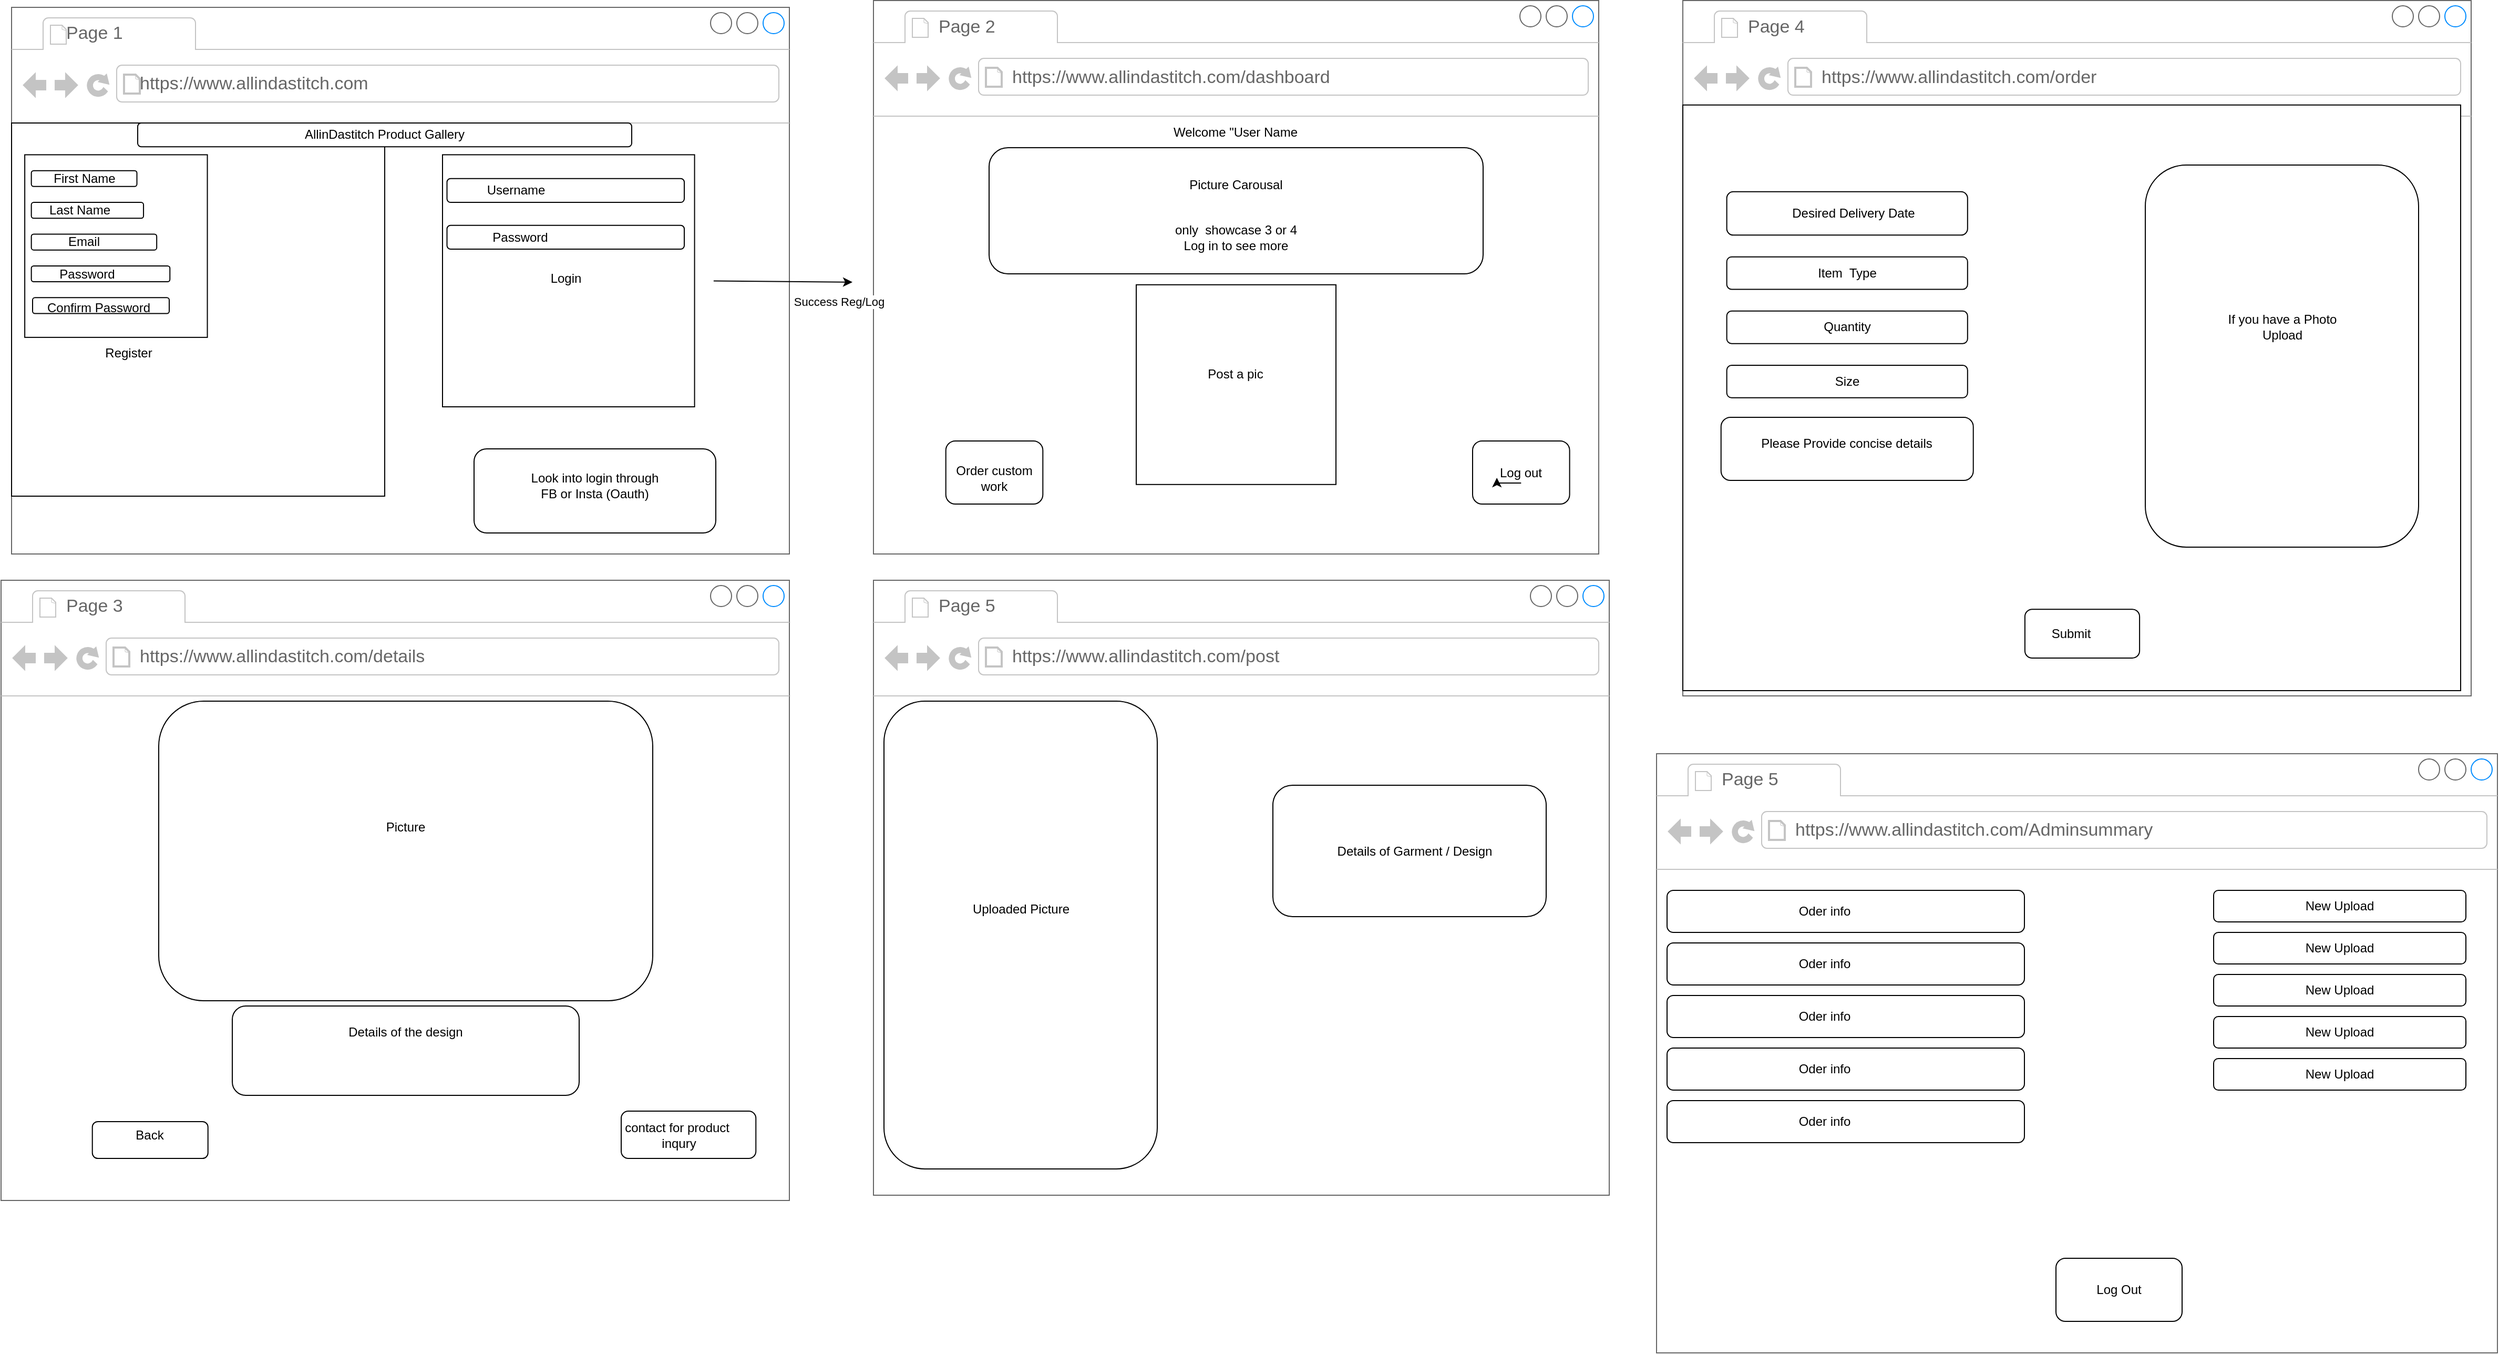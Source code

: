 <mxfile version="24.7.7">
  <diagram name="Page-1" id="hXM7BuD_K3qDe0-niQIk">
    <mxGraphModel dx="3436" dy="2419" grid="1" gridSize="10" guides="1" tooltips="1" connect="1" arrows="1" fold="1" page="1" pageScale="1" pageWidth="850" pageHeight="1100" math="0" shadow="0">
      <root>
        <mxCell id="0" />
        <mxCell id="1" parent="0" />
        <mxCell id="hFshBWq3vaNDDARvT95R-75" value="" style="strokeWidth=1;shadow=0;dashed=0;align=center;html=1;shape=mxgraph.mockup.containers.browserWindow;rSize=0;strokeColor=#666666;strokeColor2=#008cff;strokeColor3=#c4c4c4;mainText=,;recursiveResize=0;movable=1;resizable=1;rotatable=1;deletable=1;editable=1;locked=0;connectable=1;container=0;" vertex="1" parent="1">
          <mxGeometry x="-820" y="-1060" width="740" height="520" as="geometry" />
        </mxCell>
        <mxCell id="hFshBWq3vaNDDARvT95R-76" value="Page 1" style="strokeWidth=1;shadow=0;dashed=0;align=center;html=1;shape=mxgraph.mockup.containers.anchor;fontSize=17;fontColor=#666666;align=left;whiteSpace=wrap;container=0;" vertex="1" parent="1">
          <mxGeometry x="-770" y="-1048" width="110" height="26" as="geometry" />
        </mxCell>
        <mxCell id="hFshBWq3vaNDDARvT95R-77" value="https://www.allindastitch.com" style="strokeWidth=1;shadow=0;dashed=0;align=center;html=1;shape=mxgraph.mockup.containers.anchor;rSize=0;fontSize=17;fontColor=#666666;align=left;container=0;" vertex="1" parent="1">
          <mxGeometry x="-700" y="-1000" width="250" height="26" as="geometry" />
        </mxCell>
        <mxCell id="hFshBWq3vaNDDARvT95R-1" value="" style="whiteSpace=wrap;html=1;aspect=fixed;fontFamily=Times New Roman;container=0;" vertex="1" parent="1">
          <mxGeometry x="-820" y="-950" width="355" height="355" as="geometry" />
        </mxCell>
        <mxCell id="hFshBWq3vaNDDARvT95R-2" value="AllinDastitch Product Gallery" style="rounded=1;whiteSpace=wrap;html=1;container=0;" vertex="1" parent="1">
          <mxGeometry x="-700" y="-950" width="470" height="22.66" as="geometry" />
        </mxCell>
        <mxCell id="hFshBWq3vaNDDARvT95R-8" style="edgeStyle=orthogonalEdgeStyle;rounded=0;orthogonalLoop=1;jettySize=auto;html=1;exitX=0.5;exitY=1;exitDx=0;exitDy=0;" edge="1" parent="1" source="hFshBWq3vaNDDARvT95R-1" target="hFshBWq3vaNDDARvT95R-1">
          <mxGeometry relative="1" as="geometry" />
        </mxCell>
        <mxCell id="hFshBWq3vaNDDARvT95R-11" value="" style="whiteSpace=wrap;html=1;aspect=fixed;container=0;" vertex="1" parent="1">
          <mxGeometry x="-807.447" y="-919.787" width="173.723" height="173.723" as="geometry" />
        </mxCell>
        <mxCell id="hFshBWq3vaNDDARvT95R-12" value="" style="rounded=1;whiteSpace=wrap;html=1;container=0;" vertex="1" parent="1">
          <mxGeometry x="-801.17" y="-904.681" width="100.426" height="15.106" as="geometry" />
        </mxCell>
        <mxCell id="hFshBWq3vaNDDARvT95R-13" value="" style="rounded=1;whiteSpace=wrap;html=1;container=0;" vertex="1" parent="1">
          <mxGeometry x="-801.17" y="-874.468" width="106.702" height="15.106" as="geometry" />
        </mxCell>
        <mxCell id="hFshBWq3vaNDDARvT95R-14" value="" style="rounded=1;whiteSpace=wrap;html=1;container=0;" vertex="1" parent="1">
          <mxGeometry x="-801.17" y="-844.255" width="119.255" height="15.106" as="geometry" />
        </mxCell>
        <mxCell id="hFshBWq3vaNDDARvT95R-15" value="" style="rounded=1;whiteSpace=wrap;html=1;container=0;" vertex="1" parent="1">
          <mxGeometry x="-801.17" y="-814.043" width="131.809" height="15.106" as="geometry" />
        </mxCell>
        <mxCell id="hFshBWq3vaNDDARvT95R-16" value="" style="rounded=1;whiteSpace=wrap;html=1;container=0;" vertex="1" parent="1">
          <mxGeometry x="-800" y="-783.83" width="130" height="15.11" as="geometry" />
        </mxCell>
        <mxCell id="hFshBWq3vaNDDARvT95R-17" value="Register" style="text;strokeColor=none;align=center;fillColor=none;html=1;verticalAlign=middle;whiteSpace=wrap;rounded=0;container=0;" vertex="1" parent="1">
          <mxGeometry x="-798.032" y="-738.511" width="178.883" height="15.106" as="geometry" />
        </mxCell>
        <mxCell id="hFshBWq3vaNDDARvT95R-18" value="" style="whiteSpace=wrap;html=1;aspect=fixed;container=0;" vertex="1" parent="1">
          <mxGeometry x="-410" y="-919.79" width="239.79" height="239.79" as="geometry" />
        </mxCell>
        <mxCell id="hFshBWq3vaNDDARvT95R-19" value="" style="rounded=1;whiteSpace=wrap;html=1;container=0;" vertex="1" parent="1">
          <mxGeometry x="-405.74" y="-897.12" width="225.74" height="22.66" as="geometry" />
        </mxCell>
        <mxCell id="hFshBWq3vaNDDARvT95R-20" value="" style="rounded=1;whiteSpace=wrap;html=1;container=0;" vertex="1" parent="1">
          <mxGeometry x="-405.74" y="-852.66" width="225.74" height="22.66" as="geometry" />
        </mxCell>
        <mxCell id="hFshBWq3vaNDDARvT95R-22" value="Login&lt;div&gt;&lt;br&gt;&lt;/div&gt;" style="text;strokeColor=none;align=center;fillColor=none;html=1;verticalAlign=middle;whiteSpace=wrap;rounded=0;container=0;" vertex="1" parent="1">
          <mxGeometry x="-368.191" y="-806.487" width="150.638" height="22.66" as="geometry" />
        </mxCell>
        <mxCell id="hFshBWq3vaNDDARvT95R-81" value="" style="strokeWidth=1;shadow=0;dashed=0;align=center;html=1;shape=mxgraph.mockup.containers.browserWindow;rSize=0;strokeColor=#666666;strokeColor2=#008cff;strokeColor3=#c4c4c4;mainText=,;recursiveResize=0;" vertex="1" parent="1">
          <mxGeometry y="-1066.49" width="690" height="526.49" as="geometry" />
        </mxCell>
        <mxCell id="hFshBWq3vaNDDARvT95R-82" value="Page 2" style="strokeWidth=1;shadow=0;dashed=0;align=center;html=1;shape=mxgraph.mockup.containers.anchor;fontSize=17;fontColor=#666666;align=left;whiteSpace=wrap;" vertex="1" parent="hFshBWq3vaNDDARvT95R-81">
          <mxGeometry x="60" y="12" width="110" height="26" as="geometry" />
        </mxCell>
        <mxCell id="hFshBWq3vaNDDARvT95R-83" value="https://www.allindastitch.com/dashboard" style="strokeWidth=1;shadow=0;dashed=0;align=center;html=1;shape=mxgraph.mockup.containers.anchor;rSize=0;fontSize=17;fontColor=#666666;align=left;" vertex="1" parent="hFshBWq3vaNDDARvT95R-81">
          <mxGeometry x="130" y="60" width="250" height="26" as="geometry" />
        </mxCell>
        <mxCell id="hFshBWq3vaNDDARvT95R-24" value="Welcome &quot;User Name" style="text;strokeColor=none;align=center;fillColor=none;html=1;verticalAlign=middle;whiteSpace=wrap;rounded=0;container=0;" vertex="1" parent="hFshBWq3vaNDDARvT95R-81">
          <mxGeometry x="210.383" y="110" width="269.231" height="30" as="geometry" />
        </mxCell>
        <mxCell id="hFshBWq3vaNDDARvT95R-27" value="" style="rounded=1;whiteSpace=wrap;html=1;container=0;" vertex="1" parent="hFshBWq3vaNDDARvT95R-81">
          <mxGeometry x="110" y="140" width="470" height="120" as="geometry" />
        </mxCell>
        <mxCell id="hFshBWq3vaNDDARvT95R-28" value="Picture Carousal" style="text;strokeColor=none;align=center;fillColor=none;html=1;verticalAlign=middle;whiteSpace=wrap;rounded=0;container=0;" vertex="1" parent="hFshBWq3vaNDDARvT95R-81">
          <mxGeometry x="273.845" y="160" width="142.308" height="30" as="geometry" />
        </mxCell>
        <mxCell id="hFshBWq3vaNDDARvT95R-29" value="only&amp;nbsp; showcase 3 or 4&lt;div&gt;Log in to see more&lt;/div&gt;" style="text;strokeColor=none;align=center;fillColor=none;html=1;verticalAlign=middle;whiteSpace=wrap;rounded=0;container=0;" vertex="1" parent="hFshBWq3vaNDDARvT95R-81">
          <mxGeometry x="271.924" y="210" width="146.154" height="30" as="geometry" />
        </mxCell>
        <mxCell id="hFshBWq3vaNDDARvT95R-25" value="" style="whiteSpace=wrap;html=1;aspect=fixed;container=0;" vertex="1" parent="hFshBWq3vaNDDARvT95R-81">
          <mxGeometry x="250" y="270.39" width="190" height="190" as="geometry" />
        </mxCell>
        <mxCell id="hFshBWq3vaNDDARvT95R-26" value="Post a pic" style="text;strokeColor=none;align=center;fillColor=none;html=1;verticalAlign=middle;whiteSpace=wrap;rounded=0;container=0;" vertex="1" parent="hFshBWq3vaNDDARvT95R-81">
          <mxGeometry x="287.306" y="340" width="115.385" height="30" as="geometry" />
        </mxCell>
        <mxCell id="hFshBWq3vaNDDARvT95R-52" value="" style="rounded=1;whiteSpace=wrap;html=1;container=0;" vertex="1" parent="hFshBWq3vaNDDARvT95R-81">
          <mxGeometry x="569.995" y="419" width="92.308" height="60" as="geometry" />
        </mxCell>
        <mxCell id="hFshBWq3vaNDDARvT95R-53" value="Log out" style="text;strokeColor=none;align=center;fillColor=none;html=1;verticalAlign=middle;whiteSpace=wrap;rounded=0;container=0;" vertex="1" parent="hFshBWq3vaNDDARvT95R-81">
          <mxGeometry x="593.072" y="439" width="46.154" height="20" as="geometry" />
        </mxCell>
        <mxCell id="hFshBWq3vaNDDARvT95R-50" value="" style="rounded=1;whiteSpace=wrap;html=1;container=0;" vertex="1" parent="hFshBWq3vaNDDARvT95R-81">
          <mxGeometry x="68.843" y="419" width="92.308" height="60" as="geometry" />
        </mxCell>
        <mxCell id="hFshBWq3vaNDDARvT95R-98" style="edgeStyle=orthogonalEdgeStyle;rounded=0;orthogonalLoop=1;jettySize=auto;html=1;exitX=0.5;exitY=1;exitDx=0;exitDy=0;entryX=0;entryY=0.75;entryDx=0;entryDy=0;" edge="1" parent="hFshBWq3vaNDDARvT95R-81" source="hFshBWq3vaNDDARvT95R-53" target="hFshBWq3vaNDDARvT95R-53">
          <mxGeometry relative="1" as="geometry" />
        </mxCell>
        <mxCell id="hFshBWq3vaNDDARvT95R-51" value="Order custom work" style="text;strokeColor=none;align=center;fillColor=none;html=1;verticalAlign=middle;whiteSpace=wrap;rounded=0;container=0;" vertex="1" parent="hFshBWq3vaNDDARvT95R-81">
          <mxGeometry x="68.843" y="439" width="92.308" height="30" as="geometry" />
        </mxCell>
        <mxCell id="hFshBWq3vaNDDARvT95R-30" value="" style="endArrow=classic;html=1;rounded=0;entryX=0.003;entryY=0.556;entryDx=0;entryDy=0;entryPerimeter=0;" edge="1" parent="1">
          <mxGeometry relative="1" as="geometry">
            <mxPoint x="-152.07" y="-799.72" as="sourcePoint" />
            <mxPoint x="-20.0" y="-798.612" as="targetPoint" />
          </mxGeometry>
        </mxCell>
        <mxCell id="hFshBWq3vaNDDARvT95R-32" value="Success Reg/Log" style="edgeLabel;html=1;align=center;verticalAlign=middle;resizable=0;points=[];container=0;" vertex="1" connectable="0" parent="hFshBWq3vaNDDARvT95R-30">
          <mxGeometry y="-2" relative="1" as="geometry">
            <mxPoint x="53" y="17" as="offset" />
          </mxGeometry>
        </mxCell>
        <mxCell id="hFshBWq3vaNDDARvT95R-85" value="First Name" style="text;strokeColor=none;align=center;fillColor=none;html=1;verticalAlign=middle;whiteSpace=wrap;rounded=0;" vertex="1" parent="1">
          <mxGeometry x="-786.44" y="-908.19" width="70.96" height="22.13" as="geometry" />
        </mxCell>
        <mxCell id="hFshBWq3vaNDDARvT95R-86" value="Last Name" style="text;strokeColor=none;align=center;fillColor=none;html=1;verticalAlign=middle;whiteSpace=wrap;rounded=0;" vertex="1" parent="1">
          <mxGeometry x="-795.48" y="-877.87" width="80" height="21.91" as="geometry" />
        </mxCell>
        <mxCell id="hFshBWq3vaNDDARvT95R-87" value="Email" style="text;strokeColor=none;align=center;fillColor=none;html=1;verticalAlign=middle;whiteSpace=wrap;rounded=0;" vertex="1" parent="1">
          <mxGeometry x="-780.96" y="-846.7" width="60" height="20" as="geometry" />
        </mxCell>
        <mxCell id="hFshBWq3vaNDDARvT95R-88" value="Password" style="text;strokeColor=none;align=center;fillColor=none;html=1;verticalAlign=middle;whiteSpace=wrap;rounded=0;" vertex="1" parent="1">
          <mxGeometry x="-777.82" y="-817.23" width="60" height="21.49" as="geometry" />
        </mxCell>
        <mxCell id="hFshBWq3vaNDDARvT95R-89" value="Confirm Password" style="text;strokeColor=none;align=center;fillColor=none;html=1;verticalAlign=middle;whiteSpace=wrap;rounded=0;" vertex="1" parent="1">
          <mxGeometry x="-791.91" y="-783.83" width="110" height="20" as="geometry" />
        </mxCell>
        <mxCell id="hFshBWq3vaNDDARvT95R-90" value="Username" style="text;strokeColor=none;align=center;fillColor=none;html=1;verticalAlign=middle;whiteSpace=wrap;rounded=0;" vertex="1" parent="1">
          <mxGeometry x="-370" y="-895.79" width="60" height="20" as="geometry" />
        </mxCell>
        <mxCell id="hFshBWq3vaNDDARvT95R-91" value="Password" style="text;strokeColor=none;align=center;fillColor=none;html=1;verticalAlign=middle;whiteSpace=wrap;rounded=0;" vertex="1" parent="1">
          <mxGeometry x="-366.27" y="-851.33" width="60" height="20" as="geometry" />
        </mxCell>
        <mxCell id="hFshBWq3vaNDDARvT95R-92" value="" style="strokeWidth=1;shadow=0;dashed=0;align=center;html=1;shape=mxgraph.mockup.containers.browserWindow;rSize=0;strokeColor=#666666;strokeColor2=#008cff;strokeColor3=#c4c4c4;mainText=,;recursiveResize=0;" vertex="1" parent="1">
          <mxGeometry x="-830" y="-515" width="750" height="590" as="geometry" />
        </mxCell>
        <mxCell id="hFshBWq3vaNDDARvT95R-93" value="Page 3" style="strokeWidth=1;shadow=0;dashed=0;align=center;html=1;shape=mxgraph.mockup.containers.anchor;fontSize=17;fontColor=#666666;align=left;whiteSpace=wrap;" vertex="1" parent="hFshBWq3vaNDDARvT95R-92">
          <mxGeometry x="60" y="12" width="110" height="26" as="geometry" />
        </mxCell>
        <mxCell id="hFshBWq3vaNDDARvT95R-94" value="https://www.allindastitch.com/details" style="strokeWidth=1;shadow=0;dashed=0;align=center;html=1;shape=mxgraph.mockup.containers.anchor;rSize=0;fontSize=17;fontColor=#666666;align=left;" vertex="1" parent="hFshBWq3vaNDDARvT95R-92">
          <mxGeometry x="130" y="60" width="250" height="26" as="geometry" />
        </mxCell>
        <mxCell id="hFshBWq3vaNDDARvT95R-35" value="" style="rounded=1;whiteSpace=wrap;html=1;" vertex="1" parent="hFshBWq3vaNDDARvT95R-92">
          <mxGeometry x="150" y="115" width="470" height="285" as="geometry" />
        </mxCell>
        <mxCell id="hFshBWq3vaNDDARvT95R-36" value="Picture" style="text;strokeColor=none;align=center;fillColor=none;html=1;verticalAlign=middle;whiteSpace=wrap;rounded=0;" vertex="1" parent="hFshBWq3vaNDDARvT95R-92">
          <mxGeometry x="305" y="215" width="160" height="40" as="geometry" />
        </mxCell>
        <mxCell id="hFshBWq3vaNDDARvT95R-37" value="" style="rounded=1;whiteSpace=wrap;html=1;" vertex="1" parent="hFshBWq3vaNDDARvT95R-92">
          <mxGeometry x="220" y="405" width="330" height="85" as="geometry" />
        </mxCell>
        <mxCell id="hFshBWq3vaNDDARvT95R-38" value="Details of the design" style="text;strokeColor=none;align=center;fillColor=none;html=1;verticalAlign=middle;whiteSpace=wrap;rounded=0;" vertex="1" parent="hFshBWq3vaNDDARvT95R-92">
          <mxGeometry x="290" y="415" width="190" height="30" as="geometry" />
        </mxCell>
        <mxCell id="hFshBWq3vaNDDARvT95R-43" value="" style="rounded=1;whiteSpace=wrap;html=1;" vertex="1" parent="hFshBWq3vaNDDARvT95R-92">
          <mxGeometry x="86.86" y="515" width="110" height="35" as="geometry" />
        </mxCell>
        <mxCell id="hFshBWq3vaNDDARvT95R-44" value="Back&lt;div&gt;&lt;br&gt;&lt;/div&gt;" style="text;strokeColor=none;align=center;fillColor=none;html=1;verticalAlign=middle;whiteSpace=wrap;rounded=0;" vertex="1" parent="hFshBWq3vaNDDARvT95R-92">
          <mxGeometry x="109.36" y="525" width="65" height="20" as="geometry" />
        </mxCell>
        <mxCell id="hFshBWq3vaNDDARvT95R-96" value="" style="rounded=1;whiteSpace=wrap;html=1;" vertex="1" parent="hFshBWq3vaNDDARvT95R-92">
          <mxGeometry x="590" y="505" width="128.14" height="45" as="geometry" />
        </mxCell>
        <mxCell id="hFshBWq3vaNDDARvT95R-42" value="contact for product&amp;nbsp; inqury" style="text;strokeColor=none;align=center;fillColor=none;html=1;verticalAlign=middle;whiteSpace=wrap;rounded=0;" vertex="1" parent="hFshBWq3vaNDDARvT95R-92">
          <mxGeometry x="590" y="512.5" width="110" height="30" as="geometry" />
        </mxCell>
        <mxCell id="hFshBWq3vaNDDARvT95R-99" value="" style="strokeWidth=1;shadow=0;dashed=0;align=center;html=1;shape=mxgraph.mockup.containers.browserWindow;rSize=0;strokeColor=#666666;strokeColor2=#008cff;strokeColor3=#c4c4c4;mainText=,;recursiveResize=0;" vertex="1" parent="1">
          <mxGeometry y="-515" width="700" height="585" as="geometry" />
        </mxCell>
        <mxCell id="hFshBWq3vaNDDARvT95R-100" value="Page 5" style="strokeWidth=1;shadow=0;dashed=0;align=center;html=1;shape=mxgraph.mockup.containers.anchor;fontSize=17;fontColor=#666666;align=left;whiteSpace=wrap;" vertex="1" parent="hFshBWq3vaNDDARvT95R-99">
          <mxGeometry x="60" y="12" width="110" height="26" as="geometry" />
        </mxCell>
        <mxCell id="hFshBWq3vaNDDARvT95R-101" value="https://www.allindastitch.com/post" style="strokeWidth=1;shadow=0;dashed=0;align=center;html=1;shape=mxgraph.mockup.containers.anchor;rSize=0;fontSize=17;fontColor=#666666;align=left;" vertex="1" parent="hFshBWq3vaNDDARvT95R-99">
          <mxGeometry x="130" y="60" width="250" height="26" as="geometry" />
        </mxCell>
        <mxCell id="hFshBWq3vaNDDARvT95R-104" value="" style="rounded=1;whiteSpace=wrap;html=1;" vertex="1" parent="hFshBWq3vaNDDARvT95R-99">
          <mxGeometry x="10" y="115" width="260" height="445" as="geometry" />
        </mxCell>
        <mxCell id="hFshBWq3vaNDDARvT95R-105" value="Uploaded Picture" style="text;strokeColor=none;align=center;fillColor=none;html=1;verticalAlign=middle;whiteSpace=wrap;rounded=0;" vertex="1" parent="hFshBWq3vaNDDARvT95R-99">
          <mxGeometry x="72.5" y="255" width="135" height="115" as="geometry" />
        </mxCell>
        <mxCell id="hFshBWq3vaNDDARvT95R-106" value="" style="rounded=1;whiteSpace=wrap;html=1;" vertex="1" parent="hFshBWq3vaNDDARvT95R-99">
          <mxGeometry x="380" y="195" width="260" height="125" as="geometry" />
        </mxCell>
        <mxCell id="hFshBWq3vaNDDARvT95R-108" value="Details of Garment / Design" style="text;strokeColor=none;align=center;fillColor=none;html=1;verticalAlign=middle;whiteSpace=wrap;rounded=0;" vertex="1" parent="hFshBWq3vaNDDARvT95R-99">
          <mxGeometry x="425" y="225" width="180" height="65" as="geometry" />
        </mxCell>
        <mxCell id="hFshBWq3vaNDDARvT95R-110" value="" style="strokeWidth=1;shadow=0;dashed=0;align=center;html=1;shape=mxgraph.mockup.containers.browserWindow;rSize=0;strokeColor=#666666;strokeColor2=#008cff;strokeColor3=#c4c4c4;mainText=,;recursiveResize=0;" vertex="1" parent="1">
          <mxGeometry x="770" y="-1066.49" width="750" height="661.49" as="geometry" />
        </mxCell>
        <mxCell id="hFshBWq3vaNDDARvT95R-111" value="Page 4" style="strokeWidth=1;shadow=0;dashed=0;align=center;html=1;shape=mxgraph.mockup.containers.anchor;fontSize=17;fontColor=#666666;align=left;whiteSpace=wrap;" vertex="1" parent="hFshBWq3vaNDDARvT95R-110">
          <mxGeometry x="60" y="12" width="110" height="26" as="geometry" />
        </mxCell>
        <mxCell id="hFshBWq3vaNDDARvT95R-112" value="https://www.allindastitch.com/order" style="strokeWidth=1;shadow=0;dashed=0;align=center;html=1;shape=mxgraph.mockup.containers.anchor;rSize=0;fontSize=17;fontColor=#666666;align=left;" vertex="1" parent="hFshBWq3vaNDDARvT95R-110">
          <mxGeometry x="130" y="60" width="250" height="26" as="geometry" />
        </mxCell>
        <mxCell id="hFshBWq3vaNDDARvT95R-102" value="" style="group" vertex="1" connectable="0" parent="hFshBWq3vaNDDARvT95R-110">
          <mxGeometry x="20" y="120" width="720" height="536.49" as="geometry" />
        </mxCell>
        <mxCell id="hFshBWq3vaNDDARvT95R-55" value="" style="rounded=0;whiteSpace=wrap;html=1;" vertex="1" parent="hFshBWq3vaNDDARvT95R-102">
          <mxGeometry x="-20" y="-20.63" width="740" height="557.12" as="geometry" />
        </mxCell>
        <mxCell id="hFshBWq3vaNDDARvT95R-58" value="" style="rounded=1;whiteSpace=wrap;html=1;" vertex="1" parent="hFshBWq3vaNDDARvT95R-102">
          <mxGeometry x="21.818" y="175.391" width="229.091" height="30.951" as="geometry" />
        </mxCell>
        <mxCell id="hFshBWq3vaNDDARvT95R-59" value="" style="rounded=1;whiteSpace=wrap;html=1;" vertex="1" parent="hFshBWq3vaNDDARvT95R-102">
          <mxGeometry x="21.818" y="123.805" width="229.091" height="30.951" as="geometry" />
        </mxCell>
        <mxCell id="hFshBWq3vaNDDARvT95R-60" value="" style="rounded=1;whiteSpace=wrap;html=1;" vertex="1" parent="hFshBWq3vaNDDARvT95R-102">
          <mxGeometry x="21.818" y="61.903" width="229.091" height="41.268" as="geometry" />
        </mxCell>
        <mxCell id="hFshBWq3vaNDDARvT95R-61" value="Desired Delivery Date" style="text;strokeColor=none;align=center;fillColor=none;html=1;verticalAlign=middle;whiteSpace=wrap;rounded=0;" vertex="1" parent="hFshBWq3vaNDDARvT95R-102">
          <mxGeometry x="54.545" y="67.061" width="174.545" height="30.951" as="geometry" />
        </mxCell>
        <mxCell id="hFshBWq3vaNDDARvT95R-62" value="Item&amp;nbsp; Type" style="text;strokeColor=none;align=center;fillColor=none;html=1;verticalAlign=middle;whiteSpace=wrap;rounded=0;" vertex="1" parent="hFshBWq3vaNDDARvT95R-102">
          <mxGeometry x="81.818" y="123.805" width="109.091" height="30.951" as="geometry" />
        </mxCell>
        <mxCell id="hFshBWq3vaNDDARvT95R-63" value="Quantity" style="text;strokeColor=none;align=center;fillColor=none;html=1;verticalAlign=middle;whiteSpace=wrap;rounded=0;" vertex="1" parent="hFshBWq3vaNDDARvT95R-102">
          <mxGeometry x="103.636" y="175.391" width="65.455" height="30.951" as="geometry" />
        </mxCell>
        <mxCell id="hFshBWq3vaNDDARvT95R-64" value="" style="rounded=1;whiteSpace=wrap;html=1;" vertex="1" parent="hFshBWq3vaNDDARvT95R-102">
          <mxGeometry x="21.818" y="226.977" width="229.091" height="30.951" as="geometry" />
        </mxCell>
        <mxCell id="hFshBWq3vaNDDARvT95R-65" value="Size" style="text;strokeColor=none;align=center;fillColor=none;html=1;verticalAlign=middle;whiteSpace=wrap;rounded=0;" vertex="1" parent="hFshBWq3vaNDDARvT95R-102">
          <mxGeometry x="103.636" y="226.977" width="65.455" height="30.951" as="geometry" />
        </mxCell>
        <mxCell id="hFshBWq3vaNDDARvT95R-66" value="" style="rounded=1;whiteSpace=wrap;html=1;" vertex="1" parent="hFshBWq3vaNDDARvT95R-102">
          <mxGeometry x="420" y="36.49" width="260" height="363.51" as="geometry" />
        </mxCell>
        <mxCell id="hFshBWq3vaNDDARvT95R-67" value="If you have a Photo&lt;div&gt;Upload&lt;/div&gt;" style="text;strokeColor=none;align=center;fillColor=none;html=1;verticalAlign=middle;whiteSpace=wrap;rounded=0;" vertex="1" parent="hFshBWq3vaNDDARvT95R-102">
          <mxGeometry x="462.73" y="134.122" width="174.545" height="113.488" as="geometry" />
        </mxCell>
        <mxCell id="hFshBWq3vaNDDARvT95R-68" value="" style="rounded=1;whiteSpace=wrap;html=1;" vertex="1" parent="hFshBWq3vaNDDARvT95R-102">
          <mxGeometry x="305.459" y="459.112" width="109.091" height="46.427" as="geometry" />
        </mxCell>
        <mxCell id="hFshBWq3vaNDDARvT95R-69" value="Submit" style="text;strokeColor=none;align=center;fillColor=none;html=1;verticalAlign=middle;whiteSpace=wrap;rounded=0;" vertex="1" parent="hFshBWq3vaNDDARvT95R-102">
          <mxGeometry x="317.277" y="466.849" width="65.455" height="30.951" as="geometry" />
        </mxCell>
        <mxCell id="hFshBWq3vaNDDARvT95R-181" value="" style="rounded=1;whiteSpace=wrap;html=1;" vertex="1" parent="hFshBWq3vaNDDARvT95R-102">
          <mxGeometry x="16.36" y="276.49" width="240" height="60" as="geometry" />
        </mxCell>
        <mxCell id="hFshBWq3vaNDDARvT95R-182" value="Please Provide concise details" style="text;strokeColor=none;align=center;fillColor=none;html=1;verticalAlign=middle;whiteSpace=wrap;rounded=0;" vertex="1" parent="hFshBWq3vaNDDARvT95R-102">
          <mxGeometry x="46.36" y="286.49" width="180" height="30" as="geometry" />
        </mxCell>
        <mxCell id="hFshBWq3vaNDDARvT95R-114" value="" style="strokeWidth=1;shadow=0;dashed=0;align=center;html=1;shape=mxgraph.mockup.containers.browserWindow;rSize=0;strokeColor=#666666;strokeColor2=#008cff;strokeColor3=#c4c4c4;mainText=,;recursiveResize=0;" vertex="1" parent="1">
          <mxGeometry x="745" y="-350" width="800" height="570" as="geometry" />
        </mxCell>
        <mxCell id="hFshBWq3vaNDDARvT95R-115" value="Page 5" style="strokeWidth=1;shadow=0;dashed=0;align=center;html=1;shape=mxgraph.mockup.containers.anchor;fontSize=17;fontColor=#666666;align=left;whiteSpace=wrap;" vertex="1" parent="hFshBWq3vaNDDARvT95R-114">
          <mxGeometry x="60" y="12" width="110" height="26" as="geometry" />
        </mxCell>
        <mxCell id="hFshBWq3vaNDDARvT95R-116" value="https://www.allindastitch.com/Adminsummary" style="strokeWidth=1;shadow=0;dashed=0;align=center;html=1;shape=mxgraph.mockup.containers.anchor;rSize=0;fontSize=17;fontColor=#666666;align=left;" vertex="1" parent="hFshBWq3vaNDDARvT95R-114">
          <mxGeometry x="130" y="60" width="250" height="26" as="geometry" />
        </mxCell>
        <mxCell id="hFshBWq3vaNDDARvT95R-118" value="" style="group" vertex="1" connectable="0" parent="hFshBWq3vaNDDARvT95R-114">
          <mxGeometry x="10" y="130" width="340" height="40" as="geometry" />
        </mxCell>
        <mxCell id="hFshBWq3vaNDDARvT95R-117" value="" style="rounded=1;whiteSpace=wrap;html=1;" vertex="1" parent="hFshBWq3vaNDDARvT95R-118">
          <mxGeometry width="340" height="40" as="geometry" />
        </mxCell>
        <mxCell id="hFshBWq3vaNDDARvT95R-9" value="Oder info" style="text;strokeColor=none;align=center;fillColor=none;html=1;verticalAlign=middle;whiteSpace=wrap;rounded=0;" vertex="1" parent="hFshBWq3vaNDDARvT95R-118">
          <mxGeometry x="120" y="5" width="60" height="30" as="geometry" />
        </mxCell>
        <mxCell id="hFshBWq3vaNDDARvT95R-119" value="" style="group" vertex="1" connectable="0" parent="hFshBWq3vaNDDARvT95R-114">
          <mxGeometry x="10" y="180" width="340" height="40" as="geometry" />
        </mxCell>
        <mxCell id="hFshBWq3vaNDDARvT95R-120" value="" style="rounded=1;whiteSpace=wrap;html=1;" vertex="1" parent="hFshBWq3vaNDDARvT95R-119">
          <mxGeometry width="340" height="40" as="geometry" />
        </mxCell>
        <mxCell id="hFshBWq3vaNDDARvT95R-121" value="Oder info" style="text;strokeColor=none;align=center;fillColor=none;html=1;verticalAlign=middle;whiteSpace=wrap;rounded=0;" vertex="1" parent="hFshBWq3vaNDDARvT95R-119">
          <mxGeometry x="120" y="5" width="60" height="30" as="geometry" />
        </mxCell>
        <mxCell id="hFshBWq3vaNDDARvT95R-122" value="" style="group" vertex="1" connectable="0" parent="hFshBWq3vaNDDARvT95R-114">
          <mxGeometry x="10" y="230" width="340" height="40" as="geometry" />
        </mxCell>
        <mxCell id="hFshBWq3vaNDDARvT95R-123" value="" style="rounded=1;whiteSpace=wrap;html=1;" vertex="1" parent="hFshBWq3vaNDDARvT95R-122">
          <mxGeometry width="340" height="40" as="geometry" />
        </mxCell>
        <mxCell id="hFshBWq3vaNDDARvT95R-124" value="Oder info" style="text;strokeColor=none;align=center;fillColor=none;html=1;verticalAlign=middle;whiteSpace=wrap;rounded=0;" vertex="1" parent="hFshBWq3vaNDDARvT95R-122">
          <mxGeometry x="120" y="5" width="60" height="30" as="geometry" />
        </mxCell>
        <mxCell id="hFshBWq3vaNDDARvT95R-125" value="" style="group" vertex="1" connectable="0" parent="hFshBWq3vaNDDARvT95R-114">
          <mxGeometry x="10" y="280" width="340" height="40" as="geometry" />
        </mxCell>
        <mxCell id="hFshBWq3vaNDDARvT95R-126" value="" style="rounded=1;whiteSpace=wrap;html=1;" vertex="1" parent="hFshBWq3vaNDDARvT95R-125">
          <mxGeometry width="340" height="40" as="geometry" />
        </mxCell>
        <mxCell id="hFshBWq3vaNDDARvT95R-127" value="Oder info" style="text;strokeColor=none;align=center;fillColor=none;html=1;verticalAlign=middle;whiteSpace=wrap;rounded=0;" vertex="1" parent="hFshBWq3vaNDDARvT95R-125">
          <mxGeometry x="120" y="5" width="60" height="30" as="geometry" />
        </mxCell>
        <mxCell id="hFshBWq3vaNDDARvT95R-128" value="" style="group" vertex="1" connectable="0" parent="hFshBWq3vaNDDARvT95R-114">
          <mxGeometry x="10" y="330" width="340" height="40" as="geometry" />
        </mxCell>
        <mxCell id="hFshBWq3vaNDDARvT95R-129" value="" style="rounded=1;whiteSpace=wrap;html=1;" vertex="1" parent="hFshBWq3vaNDDARvT95R-128">
          <mxGeometry width="340" height="40" as="geometry" />
        </mxCell>
        <mxCell id="hFshBWq3vaNDDARvT95R-130" value="Oder info" style="text;strokeColor=none;align=center;fillColor=none;html=1;verticalAlign=middle;whiteSpace=wrap;rounded=0;" vertex="1" parent="hFshBWq3vaNDDARvT95R-128">
          <mxGeometry x="120" y="5" width="60" height="30" as="geometry" />
        </mxCell>
        <mxCell id="hFshBWq3vaNDDARvT95R-176" value="" style="group" vertex="1" connectable="0" parent="hFshBWq3vaNDDARvT95R-114">
          <mxGeometry x="530" y="130" width="240" height="190" as="geometry" />
        </mxCell>
        <mxCell id="hFshBWq3vaNDDARvT95R-133" value="" style="group" vertex="1" connectable="0" parent="hFshBWq3vaNDDARvT95R-176">
          <mxGeometry width="240" height="30" as="geometry" />
        </mxCell>
        <mxCell id="hFshBWq3vaNDDARvT95R-131" value="" style="rounded=1;whiteSpace=wrap;html=1;" vertex="1" parent="hFshBWq3vaNDDARvT95R-133">
          <mxGeometry width="240" height="30" as="geometry" />
        </mxCell>
        <mxCell id="hFshBWq3vaNDDARvT95R-132" value="New Upload" style="text;strokeColor=none;align=center;fillColor=none;html=1;verticalAlign=middle;whiteSpace=wrap;rounded=0;" vertex="1" parent="hFshBWq3vaNDDARvT95R-133">
          <mxGeometry x="40" width="160" height="30" as="geometry" />
        </mxCell>
        <mxCell id="hFshBWq3vaNDDARvT95R-134" value="" style="group" vertex="1" connectable="0" parent="hFshBWq3vaNDDARvT95R-176">
          <mxGeometry y="40" width="240" height="30" as="geometry" />
        </mxCell>
        <mxCell id="hFshBWq3vaNDDARvT95R-135" value="" style="rounded=1;whiteSpace=wrap;html=1;" vertex="1" parent="hFshBWq3vaNDDARvT95R-134">
          <mxGeometry width="240" height="30" as="geometry" />
        </mxCell>
        <mxCell id="hFshBWq3vaNDDARvT95R-136" value="New Upload" style="text;strokeColor=none;align=center;fillColor=none;html=1;verticalAlign=middle;whiteSpace=wrap;rounded=0;" vertex="1" parent="hFshBWq3vaNDDARvT95R-134">
          <mxGeometry x="40" width="160" height="30" as="geometry" />
        </mxCell>
        <mxCell id="hFshBWq3vaNDDARvT95R-137" value="" style="group" vertex="1" connectable="0" parent="hFshBWq3vaNDDARvT95R-176">
          <mxGeometry y="80" width="240" height="30" as="geometry" />
        </mxCell>
        <mxCell id="hFshBWq3vaNDDARvT95R-138" value="" style="rounded=1;whiteSpace=wrap;html=1;" vertex="1" parent="hFshBWq3vaNDDARvT95R-137">
          <mxGeometry width="240" height="30" as="geometry" />
        </mxCell>
        <mxCell id="hFshBWq3vaNDDARvT95R-139" value="New Upload" style="text;strokeColor=none;align=center;fillColor=none;html=1;verticalAlign=middle;whiteSpace=wrap;rounded=0;" vertex="1" parent="hFshBWq3vaNDDARvT95R-137">
          <mxGeometry x="40" width="160" height="30" as="geometry" />
        </mxCell>
        <mxCell id="hFshBWq3vaNDDARvT95R-140" value="" style="group" vertex="1" connectable="0" parent="hFshBWq3vaNDDARvT95R-176">
          <mxGeometry y="120" width="240" height="30" as="geometry" />
        </mxCell>
        <mxCell id="hFshBWq3vaNDDARvT95R-141" value="" style="rounded=1;whiteSpace=wrap;html=1;" vertex="1" parent="hFshBWq3vaNDDARvT95R-140">
          <mxGeometry width="240" height="30" as="geometry" />
        </mxCell>
        <mxCell id="hFshBWq3vaNDDARvT95R-142" value="New Upload" style="text;strokeColor=none;align=center;fillColor=none;html=1;verticalAlign=middle;whiteSpace=wrap;rounded=0;" vertex="1" parent="hFshBWq3vaNDDARvT95R-140">
          <mxGeometry x="40" width="160" height="30" as="geometry" />
        </mxCell>
        <mxCell id="hFshBWq3vaNDDARvT95R-173" value="" style="group" vertex="1" connectable="0" parent="hFshBWq3vaNDDARvT95R-176">
          <mxGeometry y="160" width="240" height="30" as="geometry" />
        </mxCell>
        <mxCell id="hFshBWq3vaNDDARvT95R-174" value="" style="rounded=1;whiteSpace=wrap;html=1;" vertex="1" parent="hFshBWq3vaNDDARvT95R-173">
          <mxGeometry width="240" height="30" as="geometry" />
        </mxCell>
        <mxCell id="hFshBWq3vaNDDARvT95R-175" value="New Upload" style="text;strokeColor=none;align=center;fillColor=none;html=1;verticalAlign=middle;whiteSpace=wrap;rounded=0;" vertex="1" parent="hFshBWq3vaNDDARvT95R-173">
          <mxGeometry x="40" width="160" height="30" as="geometry" />
        </mxCell>
        <mxCell id="hFshBWq3vaNDDARvT95R-177" value="" style="rounded=1;whiteSpace=wrap;html=1;" vertex="1" parent="hFshBWq3vaNDDARvT95R-114">
          <mxGeometry x="380" y="480" width="120" height="60" as="geometry" />
        </mxCell>
        <mxCell id="hFshBWq3vaNDDARvT95R-178" value="Log Out" style="text;strokeColor=none;align=center;fillColor=none;html=1;verticalAlign=middle;whiteSpace=wrap;rounded=0;" vertex="1" parent="hFshBWq3vaNDDARvT95R-114">
          <mxGeometry x="410" y="495" width="60" height="30" as="geometry" />
        </mxCell>
        <mxCell id="hFshBWq3vaNDDARvT95R-179" value="" style="rounded=1;whiteSpace=wrap;html=1;" vertex="1" parent="1">
          <mxGeometry x="-380" y="-640" width="230" height="80" as="geometry" />
        </mxCell>
        <mxCell id="hFshBWq3vaNDDARvT95R-180" value="Look into login through FB or Insta (Oauth)" style="text;strokeColor=none;align=center;fillColor=none;html=1;verticalAlign=middle;whiteSpace=wrap;rounded=0;" vertex="1" parent="1">
          <mxGeometry x="-330" y="-640" width="130" height="70" as="geometry" />
        </mxCell>
      </root>
    </mxGraphModel>
  </diagram>
</mxfile>
